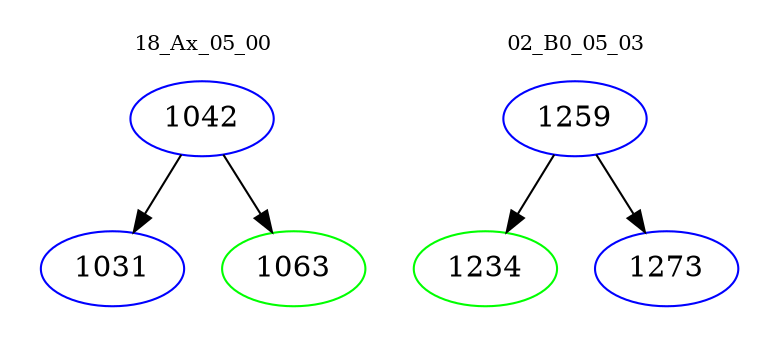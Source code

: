 digraph{
subgraph cluster_0 {
color = white
label = "18_Ax_05_00";
fontsize=10;
T0_1042 [label="1042", color="blue"]
T0_1042 -> T0_1031 [color="black"]
T0_1031 [label="1031", color="blue"]
T0_1042 -> T0_1063 [color="black"]
T0_1063 [label="1063", color="green"]
}
subgraph cluster_1 {
color = white
label = "02_B0_05_03";
fontsize=10;
T1_1259 [label="1259", color="blue"]
T1_1259 -> T1_1234 [color="black"]
T1_1234 [label="1234", color="green"]
T1_1259 -> T1_1273 [color="black"]
T1_1273 [label="1273", color="blue"]
}
}
